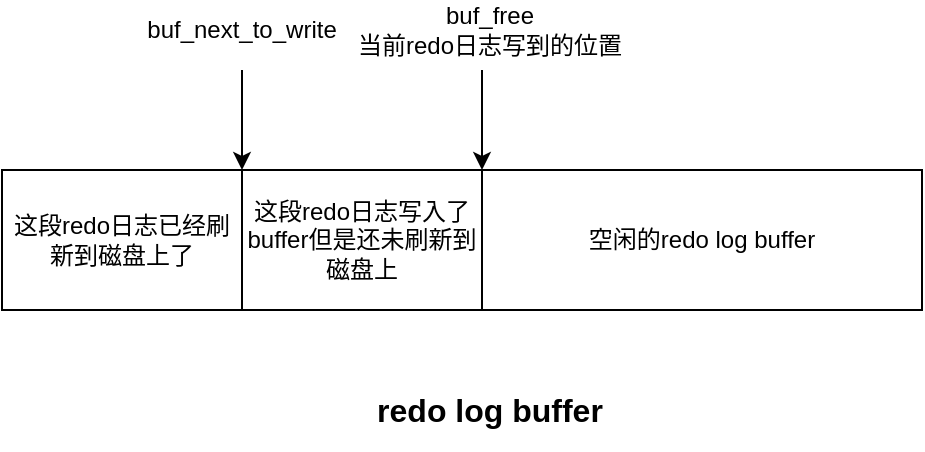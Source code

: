 <mxfile version="15.2.7" type="device"><diagram id="VpvEo5oP39BJznsJCghJ" name="第 1 页"><mxGraphModel dx="1024" dy="592" grid="1" gridSize="10" guides="1" tooltips="1" connect="1" arrows="1" fold="1" page="1" pageScale="1" pageWidth="827" pageHeight="1169" math="0" shadow="0"><root><mxCell id="0"/><mxCell id="1" parent="0"/><mxCell id="RnIhC8IKO53z0tua3iCo-1" value="这段redo日志已经刷新到磁盘上了" style="rounded=0;whiteSpace=wrap;html=1;" vertex="1" parent="1"><mxGeometry x="250" y="170" width="120" height="70" as="geometry"/></mxCell><mxCell id="RnIhC8IKO53z0tua3iCo-2" value="这段redo日志写入了buffer但是还未刷新到磁盘上" style="rounded=0;whiteSpace=wrap;html=1;" vertex="1" parent="1"><mxGeometry x="370" y="170" width="120" height="70" as="geometry"/></mxCell><mxCell id="RnIhC8IKO53z0tua3iCo-3" value="空闲的redo log buffer" style="rounded=0;whiteSpace=wrap;html=1;" vertex="1" parent="1"><mxGeometry x="490" y="170" width="220" height="70" as="geometry"/></mxCell><mxCell id="RnIhC8IKO53z0tua3iCo-5" value="&lt;b&gt;&lt;font style=&quot;font-size: 16px&quot;&gt;redo log buffer&lt;/font&gt;&lt;/b&gt;" style="text;html=1;strokeColor=none;fillColor=none;align=center;verticalAlign=middle;whiteSpace=wrap;rounded=0;" vertex="1" parent="1"><mxGeometry x="414" y="270" width="160" height="40" as="geometry"/></mxCell><mxCell id="RnIhC8IKO53z0tua3iCo-6" value="" style="endArrow=classic;html=1;entryX=1;entryY=0;entryDx=0;entryDy=0;" edge="1" parent="1" target="RnIhC8IKO53z0tua3iCo-1"><mxGeometry width="50" height="50" relative="1" as="geometry"><mxPoint x="370" y="120" as="sourcePoint"/><mxPoint x="390" y="100" as="targetPoint"/></mxGeometry></mxCell><mxCell id="RnIhC8IKO53z0tua3iCo-7" value="buf_next_to_write" style="text;html=1;strokeColor=none;fillColor=none;align=center;verticalAlign=middle;whiteSpace=wrap;rounded=0;" vertex="1" parent="1"><mxGeometry x="350" y="90" width="40" height="20" as="geometry"/></mxCell><mxCell id="RnIhC8IKO53z0tua3iCo-9" value="" style="endArrow=classic;html=1;entryX=1;entryY=0;entryDx=0;entryDy=0;" edge="1" parent="1"><mxGeometry width="50" height="50" relative="1" as="geometry"><mxPoint x="490" y="120" as="sourcePoint"/><mxPoint x="490" y="170" as="targetPoint"/></mxGeometry></mxCell><mxCell id="RnIhC8IKO53z0tua3iCo-10" value="buf_free&lt;br&gt;当前redo日志写到的位置" style="text;html=1;strokeColor=none;fillColor=none;align=center;verticalAlign=middle;whiteSpace=wrap;rounded=0;" vertex="1" parent="1"><mxGeometry x="424" y="90" width="140" height="20" as="geometry"/></mxCell></root></mxGraphModel></diagram></mxfile>